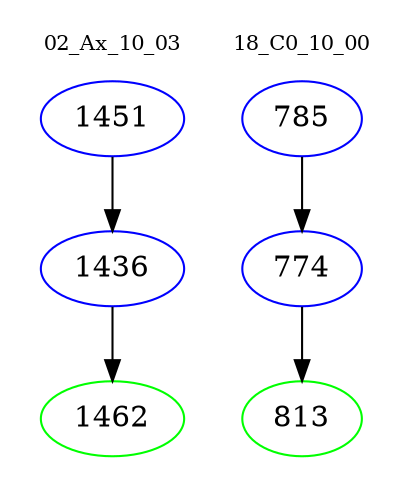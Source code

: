 digraph{
subgraph cluster_0 {
color = white
label = "02_Ax_10_03";
fontsize=10;
T0_1451 [label="1451", color="blue"]
T0_1451 -> T0_1436 [color="black"]
T0_1436 [label="1436", color="blue"]
T0_1436 -> T0_1462 [color="black"]
T0_1462 [label="1462", color="green"]
}
subgraph cluster_1 {
color = white
label = "18_C0_10_00";
fontsize=10;
T1_785 [label="785", color="blue"]
T1_785 -> T1_774 [color="black"]
T1_774 [label="774", color="blue"]
T1_774 -> T1_813 [color="black"]
T1_813 [label="813", color="green"]
}
}
